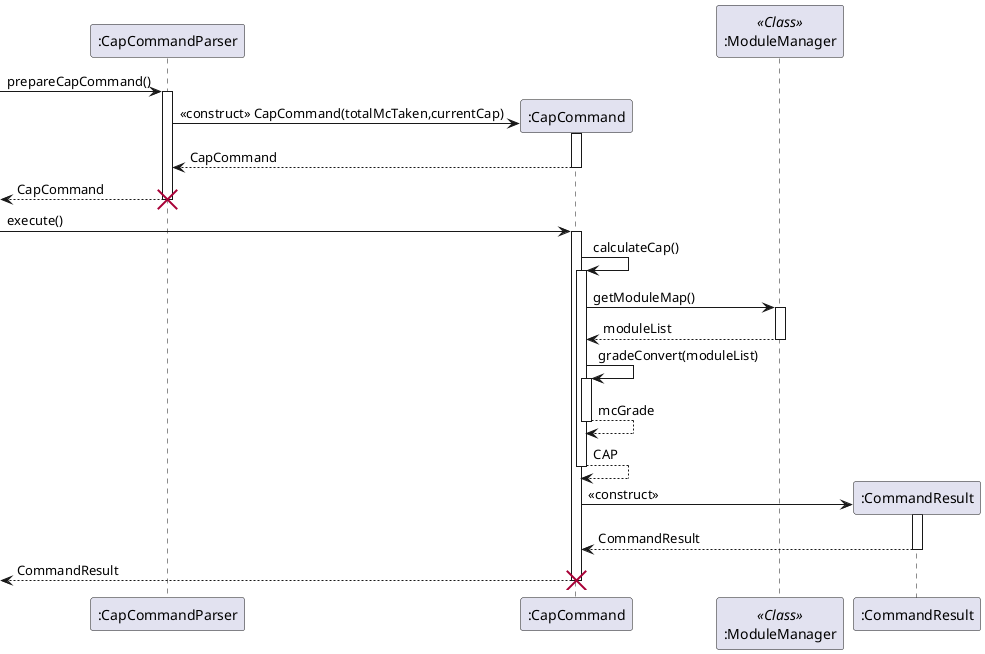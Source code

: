 @startuml

-> ":CapCommandParser" ++ : prepareCapCommand()
    ":CapCommandParser" -> ":CapCommand" ** : <<construct>> CapCommand(totalMcTaken,currentCap)
    activate ":CapCommand"
    return CapCommand
<-- ":CapCommandParser" !! : CapCommand

-> ":CapCommand" ++ : execute()
    ":CapCommand" -> ":CapCommand" ++ : calculateCap()
        participant ":ModuleManager" as MM << Class >>
        ":CapCommand" -> MM ++ : getModuleMap()
        return moduleList

        ":CapCommand" -> ":CapCommand" ++ : gradeConvert(moduleList)
        return mcGrade
    return CAP

    create ":CommandResult"
    ":CapCommand" -> ":CommandResult" ++ : <<construct>>
    return CommandResult
<-- ":CapCommand" !! : CommandResult
@enduml
